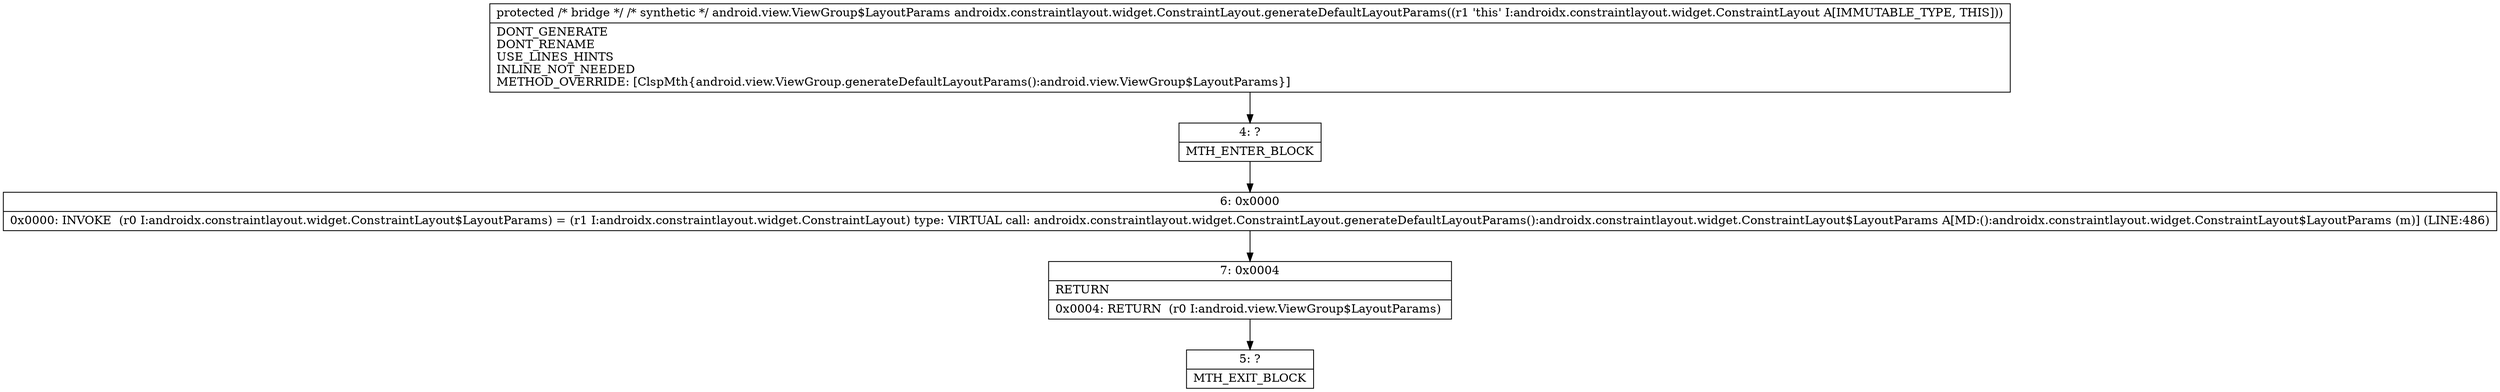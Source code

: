 digraph "CFG forandroidx.constraintlayout.widget.ConstraintLayout.generateDefaultLayoutParams()Landroid\/view\/ViewGroup$LayoutParams;" {
Node_4 [shape=record,label="{4\:\ ?|MTH_ENTER_BLOCK\l}"];
Node_6 [shape=record,label="{6\:\ 0x0000|0x0000: INVOKE  (r0 I:androidx.constraintlayout.widget.ConstraintLayout$LayoutParams) = (r1 I:androidx.constraintlayout.widget.ConstraintLayout) type: VIRTUAL call: androidx.constraintlayout.widget.ConstraintLayout.generateDefaultLayoutParams():androidx.constraintlayout.widget.ConstraintLayout$LayoutParams A[MD:():androidx.constraintlayout.widget.ConstraintLayout$LayoutParams (m)] (LINE:486)\l}"];
Node_7 [shape=record,label="{7\:\ 0x0004|RETURN\l|0x0004: RETURN  (r0 I:android.view.ViewGroup$LayoutParams) \l}"];
Node_5 [shape=record,label="{5\:\ ?|MTH_EXIT_BLOCK\l}"];
MethodNode[shape=record,label="{protected \/* bridge *\/ \/* synthetic *\/ android.view.ViewGroup$LayoutParams androidx.constraintlayout.widget.ConstraintLayout.generateDefaultLayoutParams((r1 'this' I:androidx.constraintlayout.widget.ConstraintLayout A[IMMUTABLE_TYPE, THIS]))  | DONT_GENERATE\lDONT_RENAME\lUSE_LINES_HINTS\lINLINE_NOT_NEEDED\lMETHOD_OVERRIDE: [ClspMth\{android.view.ViewGroup.generateDefaultLayoutParams():android.view.ViewGroup$LayoutParams\}]\l}"];
MethodNode -> Node_4;Node_4 -> Node_6;
Node_6 -> Node_7;
Node_7 -> Node_5;
}

